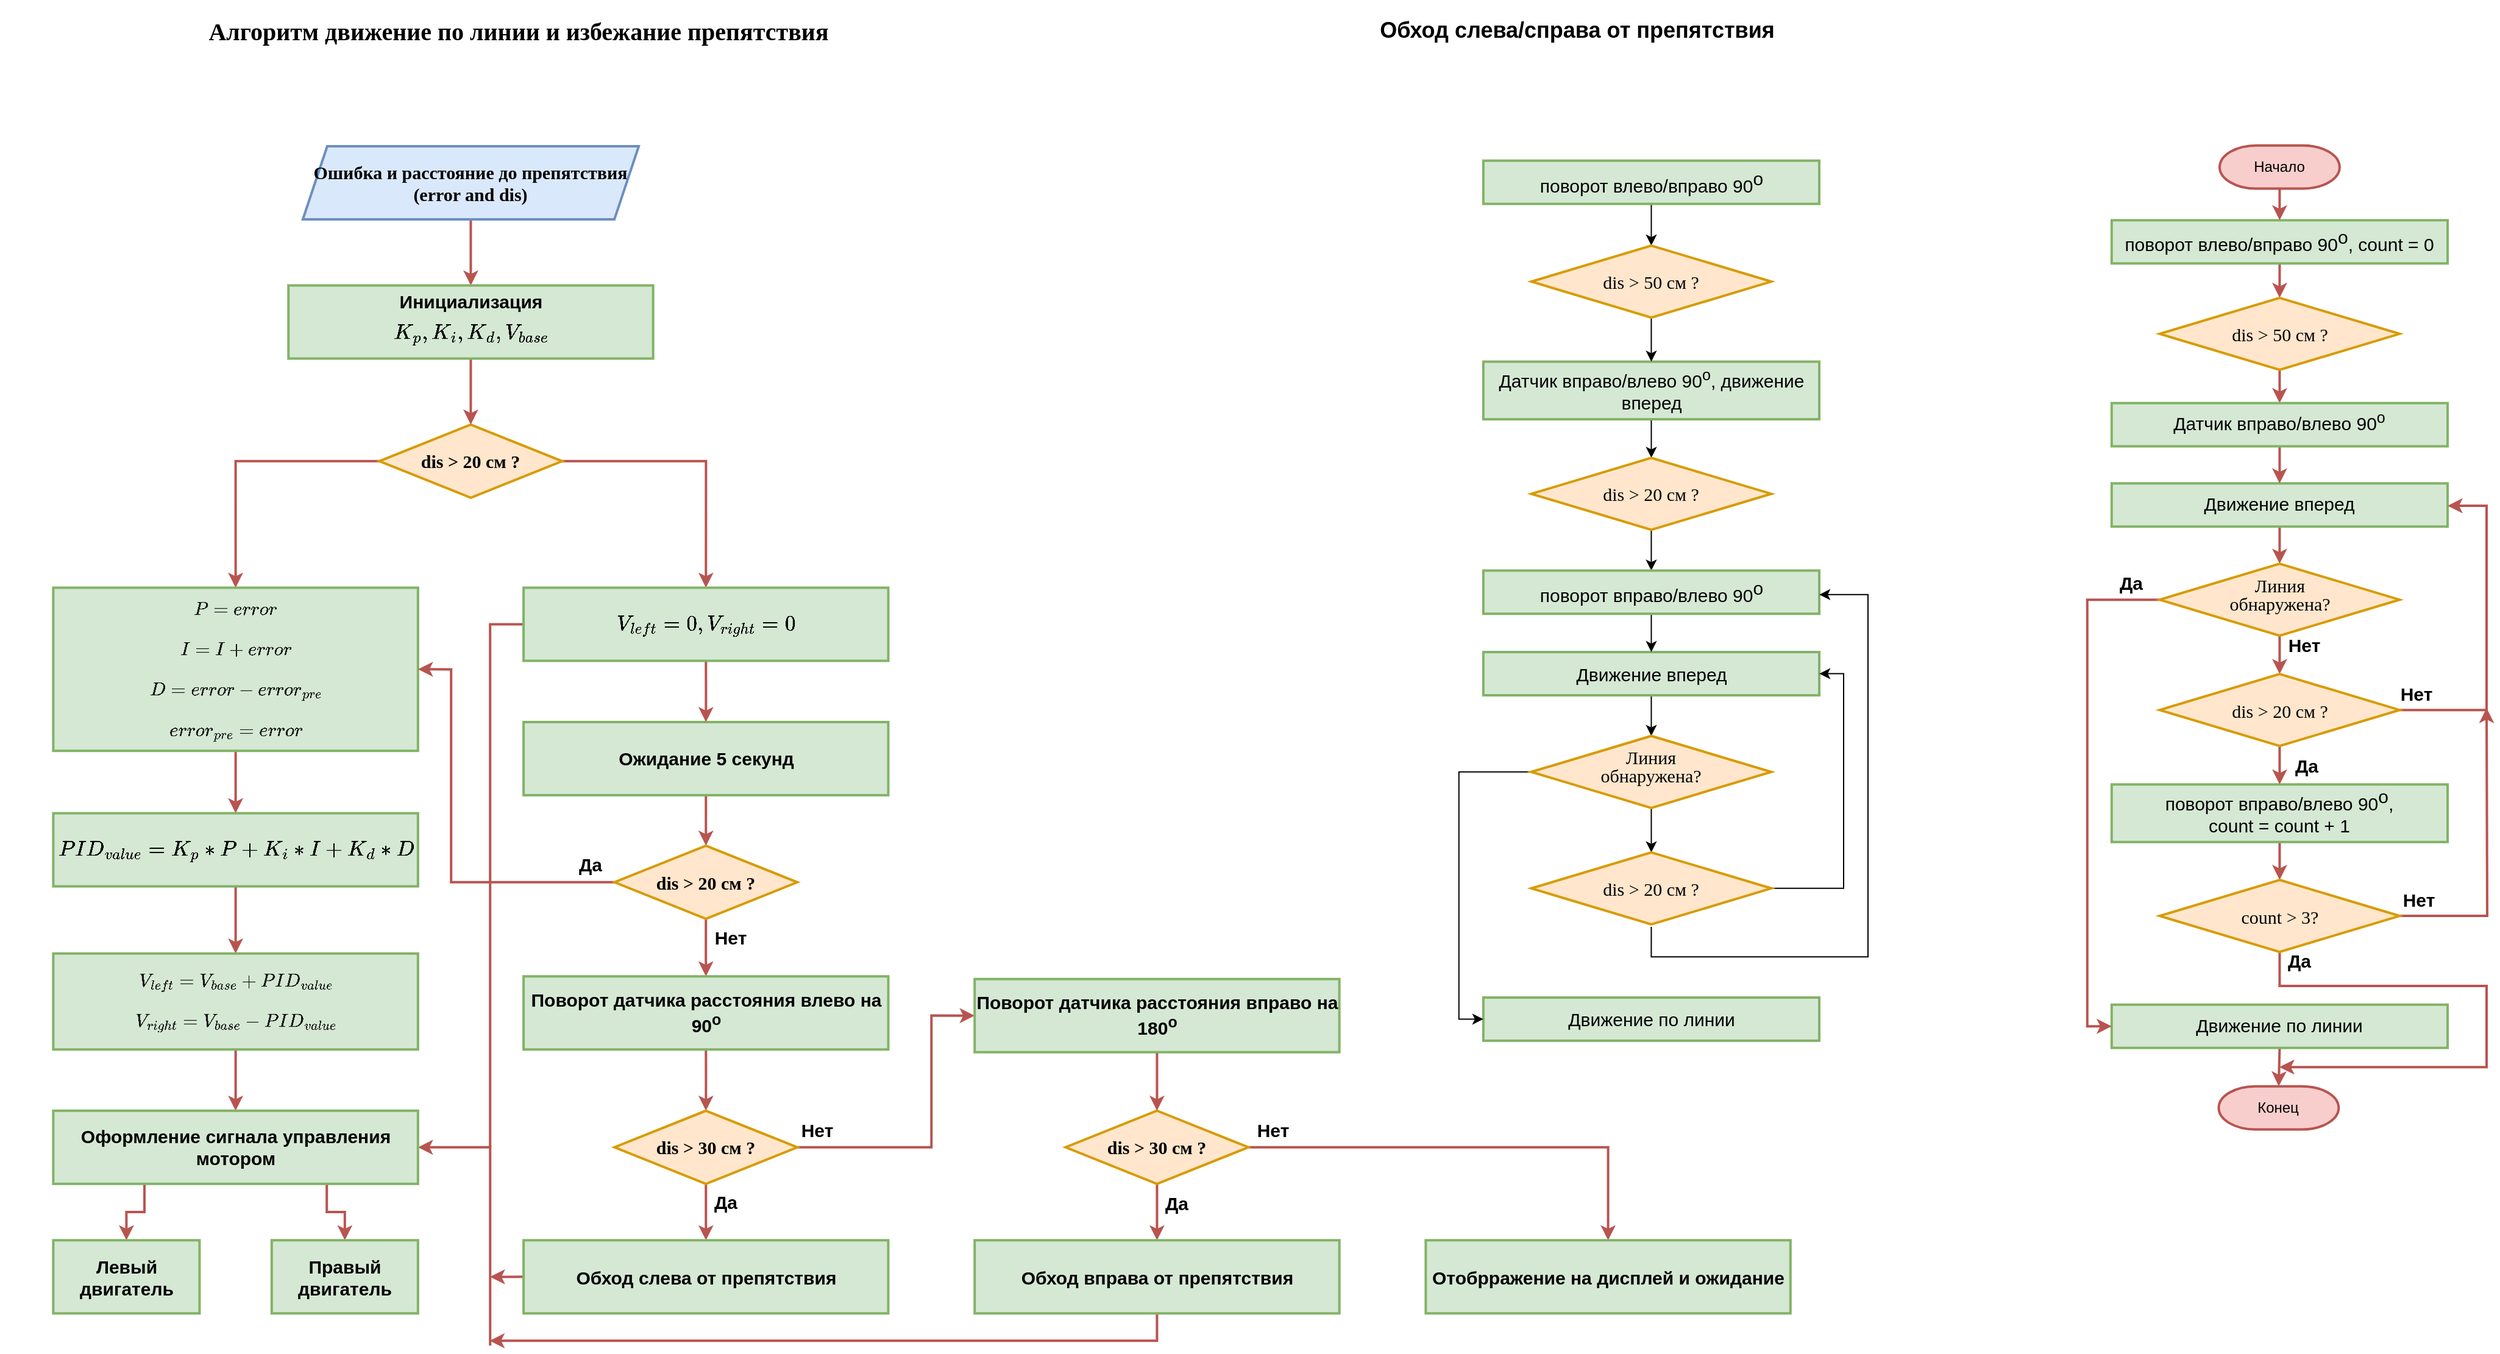 <mxfile version="21.2.1" type="device">
  <diagram name="Page-1" id="mqxLg6oL50xbaTTR3emQ">
    <mxGraphModel dx="9168" dy="1240" grid="1" gridSize="3.937" guides="1" tooltips="1" connect="1" arrows="1" fold="1" page="1" pageScale="1" pageWidth="2336" pageHeight="1654" math="1" shadow="0">
      <root>
        <mxCell id="0" />
        <mxCell id="1" parent="0" />
        <mxCell id="WXH69CBAQLdla4rLLYFx-1" value="&lt;p&gt;&lt;font style=&quot;font-size: 20px;&quot; face=&quot;Verdana&quot;&gt;&lt;b&gt;Алгоритм движение по линии и избежание препятствия&lt;/b&gt;&lt;/font&gt;&lt;/p&gt;" style="text;html=1;strokeColor=none;fillColor=none;align=center;verticalAlign=middle;whiteSpace=wrap;rounded=0;" parent="1" vertex="1">
          <mxGeometry x="-4562.98" y="74.8" width="676.63" height="30" as="geometry" />
        </mxCell>
        <mxCell id="O6qd8amrPIdlcHCCgYDp-32" style="edgeStyle=orthogonalEdgeStyle;rounded=0;orthogonalLoop=1;jettySize=auto;html=1;exitX=0.5;exitY=1;exitDx=0;exitDy=0;entryX=0.5;entryY=0;entryDx=0;entryDy=0;strokeWidth=2;fillColor=#f8cecc;strokeColor=#b85450;" parent="1" source="WXH69CBAQLdla4rLLYFx-2" target="O6qd8amrPIdlcHCCgYDp-1" edge="1">
          <mxGeometry relative="1" as="geometry" />
        </mxCell>
        <mxCell id="WXH69CBAQLdla4rLLYFx-2" value="&lt;p&gt;&lt;font style=&quot;font-size: 15px;&quot; face=&quot;Verdana&quot;&gt;Ошибка и расстояние до препятствия (error and dis)&lt;/font&gt;&lt;/p&gt;" style="shape=parallelogram;perimeter=parallelogramPerimeter;whiteSpace=wrap;html=1;fixedSize=1;fontStyle=1;fillColor=#dae8fc;strokeColor=#6c8ebf;strokeWidth=2;" parent="1" vertex="1">
          <mxGeometry x="-4401.57" y="185.04" width="275.59" height="60" as="geometry" />
        </mxCell>
        <mxCell id="O6qd8amrPIdlcHCCgYDp-29" style="edgeStyle=orthogonalEdgeStyle;rounded=0;orthogonalLoop=1;jettySize=auto;html=1;exitX=0;exitY=0.5;exitDx=0;exitDy=0;entryX=0.5;entryY=0;entryDx=0;entryDy=0;strokeWidth=2;fillColor=#f8cecc;strokeColor=#b85450;" parent="1" source="WXH69CBAQLdla4rLLYFx-3" target="WXH69CBAQLdla4rLLYFx-6" edge="1">
          <mxGeometry relative="1" as="geometry" />
        </mxCell>
        <mxCell id="O6qd8amrPIdlcHCCgYDp-30" style="edgeStyle=orthogonalEdgeStyle;rounded=0;orthogonalLoop=1;jettySize=auto;html=1;exitX=1;exitY=0.5;exitDx=0;exitDy=0;entryX=0.5;entryY=0;entryDx=0;entryDy=0;strokeWidth=2;fillColor=#f8cecc;strokeColor=#b85450;" parent="1" source="WXH69CBAQLdla4rLLYFx-3" target="O6qd8amrPIdlcHCCgYDp-12" edge="1">
          <mxGeometry relative="1" as="geometry" />
        </mxCell>
        <mxCell id="WXH69CBAQLdla4rLLYFx-3" value="&lt;p style=&quot;font-size: 15px;&quot;&gt;&lt;font face=&quot;Verdana&quot; style=&quot;font-size: 15px;&quot;&gt;dis &amp;gt; 20 см ?&lt;/font&gt;&lt;/p&gt;" style="rhombus;whiteSpace=wrap;html=1;fontSize=15;fontStyle=1;fillColor=#ffe6cc;strokeColor=#d79b00;strokeWidth=2;" parent="1" vertex="1">
          <mxGeometry x="-4338.78" y="413.39" width="150" height="60" as="geometry" />
        </mxCell>
        <mxCell id="O6qd8amrPIdlcHCCgYDp-14" style="edgeStyle=orthogonalEdgeStyle;rounded=0;orthogonalLoop=1;jettySize=auto;html=1;exitX=0.5;exitY=1;exitDx=0;exitDy=0;entryX=0.5;entryY=0;entryDx=0;entryDy=0;strokeWidth=2;fillColor=#f8cecc;strokeColor=#b85450;" parent="1" source="WXH69CBAQLdla4rLLYFx-6" target="WXH69CBAQLdla4rLLYFx-7" edge="1">
          <mxGeometry relative="1" as="geometry" />
        </mxCell>
        <mxCell id="WXH69CBAQLdla4rLLYFx-6" value="&lt;font face=&quot;Verdana&quot; style=&quot;font-size: 15px;&quot;&gt;$$P=error$$$$I=I+error$$$$D=error-error_{pre}$$$$error_{pre}=error$$&lt;br style=&quot;font-size: 15px;&quot;&gt;&lt;/font&gt;" style="rounded=0;whiteSpace=wrap;html=1;align=center;fontStyle=1;fontSize=15;spacing=0;textOpacity=90;verticalAlign=middle;spacingTop=17;fillColor=#d5e8d4;strokeColor=#82b366;strokeWidth=2;" parent="1" vertex="1">
          <mxGeometry x="-4606.29" y="547.24" width="299.21" height="133.86" as="geometry" />
        </mxCell>
        <mxCell id="O6qd8amrPIdlcHCCgYDp-15" style="edgeStyle=orthogonalEdgeStyle;rounded=0;orthogonalLoop=1;jettySize=auto;html=1;exitX=0.5;exitY=1;exitDx=0;exitDy=0;strokeWidth=2;fillColor=#f8cecc;strokeColor=#b85450;" parent="1" source="WXH69CBAQLdla4rLLYFx-7" target="O6qd8amrPIdlcHCCgYDp-2" edge="1">
          <mxGeometry relative="1" as="geometry" />
        </mxCell>
        <mxCell id="WXH69CBAQLdla4rLLYFx-7" value="$$PID_{value}=K_p*P+K_i*I+K_d*D$$" style="rounded=0;whiteSpace=wrap;html=1;fontSize=15;fontStyle=1;fillColor=#d5e8d4;strokeColor=#82b366;strokeWidth=2;" parent="1" vertex="1">
          <mxGeometry x="-4606.29" y="732.28" width="299.21" height="60" as="geometry" />
        </mxCell>
        <mxCell id="O6qd8amrPIdlcHCCgYDp-31" style="edgeStyle=orthogonalEdgeStyle;rounded=0;orthogonalLoop=1;jettySize=auto;html=1;exitX=0.5;exitY=1;exitDx=0;exitDy=0;entryX=0.5;entryY=0;entryDx=0;entryDy=0;strokeWidth=2;fillColor=#f8cecc;strokeColor=#b85450;" parent="1" source="O6qd8amrPIdlcHCCgYDp-1" target="WXH69CBAQLdla4rLLYFx-3" edge="1">
          <mxGeometry relative="1" as="geometry" />
        </mxCell>
        <mxCell id="O6qd8amrPIdlcHCCgYDp-1" value="&lt;p style=&quot;line-height: 30%;&quot;&gt;Инициализация$$&lt;br style=&quot;font-size: 15px;&quot;&gt;K_p, K_i, K_d, V_{base}&lt;br style=&quot;font-size: 15px;&quot;&gt;$$&lt;/p&gt;" style="rounded=0;whiteSpace=wrap;html=1;fontSize=15;fontStyle=1;fillColor=#d5e8d4;strokeColor=#82b366;strokeWidth=2;" parent="1" vertex="1">
          <mxGeometry x="-4413.38" y="299.21" width="299.21" height="60" as="geometry" />
        </mxCell>
        <mxCell id="ZBvrX90ECX5rW8C0egfd-5" style="edgeStyle=orthogonalEdgeStyle;rounded=0;orthogonalLoop=1;jettySize=auto;html=1;exitX=0.5;exitY=1;exitDx=0;exitDy=0;entryX=0.5;entryY=0;entryDx=0;entryDy=0;strokeWidth=2;fillColor=#f8cecc;strokeColor=#b85450;" parent="1" source="O6qd8amrPIdlcHCCgYDp-2" target="ZBvrX90ECX5rW8C0egfd-1" edge="1">
          <mxGeometry relative="1" as="geometry" />
        </mxCell>
        <mxCell id="O6qd8amrPIdlcHCCgYDp-2" value="&lt;font face=&quot;Verdana&quot; style=&quot;font-size: 15px;&quot;&gt;$$V_{left}=V_{base}+PID_{value}$$$$V_{right}=V_{base}-PID_{value}$$&lt;br style=&quot;font-size: 15px;&quot;&gt;&lt;/font&gt;" style="rounded=0;whiteSpace=wrap;html=1;align=center;fontStyle=0;fontSize=15;spacing=0;textOpacity=90;verticalAlign=middle;spacingTop=17;fillColor=#d5e8d4;strokeColor=#82b366;strokeWidth=2;" parent="1" vertex="1">
          <mxGeometry x="-4606.29" y="847.4" width="299.21" height="78.74" as="geometry" />
        </mxCell>
        <mxCell id="O6qd8amrPIdlcHCCgYDp-17" style="edgeStyle=orthogonalEdgeStyle;rounded=0;orthogonalLoop=1;jettySize=auto;html=1;exitX=0.5;exitY=1;exitDx=0;exitDy=0;entryX=0.5;entryY=0;entryDx=0;entryDy=0;strokeWidth=2;fillColor=#f8cecc;strokeColor=#b85450;" parent="1" source="O6qd8amrPIdlcHCCgYDp-3" target="O6qd8amrPIdlcHCCgYDp-4" edge="1">
          <mxGeometry relative="1" as="geometry" />
        </mxCell>
        <mxCell id="O6qd8amrPIdlcHCCgYDp-3" value="Ожидание 5 секунд" style="rounded=0;whiteSpace=wrap;html=1;fontSize=15;fontStyle=1;fillColor=#d5e8d4;strokeColor=#82b366;strokeWidth=2;" parent="1" vertex="1">
          <mxGeometry x="-4220.46" y="657.48" width="299.21" height="60" as="geometry" />
        </mxCell>
        <mxCell id="O6qd8amrPIdlcHCCgYDp-18" style="edgeStyle=orthogonalEdgeStyle;rounded=0;orthogonalLoop=1;jettySize=auto;html=1;exitX=0.5;exitY=1;exitDx=0;exitDy=0;entryX=0.5;entryY=0;entryDx=0;entryDy=0;strokeWidth=2;fillColor=#f8cecc;strokeColor=#b85450;" parent="1" source="O6qd8amrPIdlcHCCgYDp-4" target="O6qd8amrPIdlcHCCgYDp-5" edge="1">
          <mxGeometry relative="1" as="geometry" />
        </mxCell>
        <mxCell id="ZBvrX90ECX5rW8C0egfd-9" style="edgeStyle=orthogonalEdgeStyle;rounded=0;orthogonalLoop=1;jettySize=auto;html=1;exitX=0;exitY=0.5;exitDx=0;exitDy=0;entryX=1;entryY=0.5;entryDx=0;entryDy=0;strokeWidth=2;fillColor=#f8cecc;strokeColor=#b85450;" parent="1" source="O6qd8amrPIdlcHCCgYDp-4" target="WXH69CBAQLdla4rLLYFx-6" edge="1">
          <mxGeometry relative="1" as="geometry">
            <Array as="points">
              <mxPoint x="-4279.88" y="789.12" />
              <mxPoint x="-4279.88" y="614.12" />
            </Array>
          </mxGeometry>
        </mxCell>
        <mxCell id="O6qd8amrPIdlcHCCgYDp-4" value="&lt;p style=&quot;font-size: 15px;&quot;&gt;&lt;font face=&quot;Verdana&quot; style=&quot;font-size: 15px;&quot;&gt;dis &amp;gt; 20 см ?&lt;/font&gt;&lt;/p&gt;" style="rhombus;whiteSpace=wrap;html=1;fontSize=15;fontStyle=1;fillColor=#ffe6cc;strokeColor=#d79b00;strokeWidth=2;" parent="1" vertex="1">
          <mxGeometry x="-4145.853" y="758.897" width="150" height="60" as="geometry" />
        </mxCell>
        <mxCell id="O6qd8amrPIdlcHCCgYDp-21" style="edgeStyle=orthogonalEdgeStyle;rounded=0;orthogonalLoop=1;jettySize=auto;html=1;exitX=0.5;exitY=1;exitDx=0;exitDy=0;entryX=0.5;entryY=0;entryDx=0;entryDy=0;strokeWidth=2;fillColor=#f8cecc;strokeColor=#b85450;" parent="1" source="O6qd8amrPIdlcHCCgYDp-5" target="O6qd8amrPIdlcHCCgYDp-6" edge="1">
          <mxGeometry relative="1" as="geometry" />
        </mxCell>
        <mxCell id="O6qd8amrPIdlcHCCgYDp-5" value="Поворот датчика расстояния влево на 90&lt;sup&gt;о&lt;/sup&gt;" style="rounded=0;whiteSpace=wrap;html=1;fontSize=15;fontStyle=1;fillColor=#d5e8d4;strokeColor=#82b366;strokeWidth=2;" parent="1" vertex="1">
          <mxGeometry x="-4220.45" y="866.14" width="299.21" height="60" as="geometry" />
        </mxCell>
        <mxCell id="O6qd8amrPIdlcHCCgYDp-23" style="edgeStyle=orthogonalEdgeStyle;rounded=0;orthogonalLoop=1;jettySize=auto;html=1;exitX=0.5;exitY=1;exitDx=0;exitDy=0;entryX=0.5;entryY=0;entryDx=0;entryDy=0;strokeWidth=2;fillColor=#f8cecc;strokeColor=#b85450;" parent="1" source="O6qd8amrPIdlcHCCgYDp-6" target="O6qd8amrPIdlcHCCgYDp-8" edge="1">
          <mxGeometry relative="1" as="geometry" />
        </mxCell>
        <mxCell id="O6qd8amrPIdlcHCCgYDp-24" style="edgeStyle=orthogonalEdgeStyle;rounded=0;orthogonalLoop=1;jettySize=auto;html=1;exitX=1;exitY=0.5;exitDx=0;exitDy=0;entryX=0;entryY=0.5;entryDx=0;entryDy=0;strokeWidth=2;fillColor=#f8cecc;strokeColor=#b85450;" parent="1" source="O6qd8amrPIdlcHCCgYDp-6" target="O6qd8amrPIdlcHCCgYDp-9" edge="1">
          <mxGeometry relative="1" as="geometry">
            <Array as="points">
              <mxPoint x="-3885.86" y="1006.48" />
              <mxPoint x="-3885.86" y="898.48" />
            </Array>
          </mxGeometry>
        </mxCell>
        <mxCell id="O6qd8amrPIdlcHCCgYDp-6" value="&lt;p style=&quot;font-size: 15px;&quot;&gt;&lt;font face=&quot;Verdana&quot; style=&quot;font-size: 15px;&quot;&gt;dis &amp;gt; 30 см ?&lt;/font&gt;&lt;/p&gt;" style="rhombus;whiteSpace=wrap;html=1;fontSize=15;fontStyle=1;fillColor=#ffe6cc;strokeColor=#d79b00;strokeWidth=2;" parent="1" vertex="1">
          <mxGeometry x="-4145.856" y="976.384" width="150" height="60" as="geometry" />
        </mxCell>
        <mxCell id="ZBvrX90ECX5rW8C0egfd-14" style="edgeStyle=orthogonalEdgeStyle;rounded=0;orthogonalLoop=1;jettySize=auto;html=1;exitX=0;exitY=0.5;exitDx=0;exitDy=0;strokeWidth=2;fillColor=#f8cecc;strokeColor=#b85450;" parent="1" source="O6qd8amrPIdlcHCCgYDp-8" edge="1">
          <mxGeometry relative="1" as="geometry">
            <mxPoint x="-4248.024" y="1112.787" as="targetPoint" />
          </mxGeometry>
        </mxCell>
        <mxCell id="O6qd8amrPIdlcHCCgYDp-8" value="&lt;p&gt;Обход слева от препятствия&lt;/p&gt;" style="rounded=0;whiteSpace=wrap;html=1;fontSize=15;fontStyle=1;fillColor=#d5e8d4;strokeColor=#82b366;strokeWidth=2;" parent="1" vertex="1">
          <mxGeometry x="-4220.45" y="1082.67" width="299.19" height="60" as="geometry" />
        </mxCell>
        <mxCell id="O6qd8amrPIdlcHCCgYDp-26" style="edgeStyle=orthogonalEdgeStyle;rounded=0;orthogonalLoop=1;jettySize=auto;html=1;exitX=0.5;exitY=1;exitDx=0;exitDy=0;entryX=0.5;entryY=0;entryDx=0;entryDy=0;strokeWidth=2;fillColor=#f8cecc;strokeColor=#b85450;" parent="1" source="O6qd8amrPIdlcHCCgYDp-10" target="O6qd8amrPIdlcHCCgYDp-11" edge="1">
          <mxGeometry relative="1" as="geometry" />
        </mxCell>
        <mxCell id="O6qd8amrPIdlcHCCgYDp-28" style="edgeStyle=orthogonalEdgeStyle;rounded=0;orthogonalLoop=1;jettySize=auto;html=1;exitX=1;exitY=0.5;exitDx=0;exitDy=0;entryX=0.5;entryY=0;entryDx=0;entryDy=0;strokeWidth=2;fillColor=#f8cecc;strokeColor=#b85450;" parent="1" source="O6qd8amrPIdlcHCCgYDp-10" target="O6qd8amrPIdlcHCCgYDp-27" edge="1">
          <mxGeometry relative="1" as="geometry" />
        </mxCell>
        <mxCell id="O6qd8amrPIdlcHCCgYDp-10" value="&lt;p style=&quot;font-size: 15px;&quot;&gt;&lt;font face=&quot;Verdana&quot; style=&quot;font-size: 15px;&quot;&gt;dis &amp;gt; 30 см ?&lt;/font&gt;&lt;/p&gt;" style="rhombus;whiteSpace=wrap;html=1;fontSize=15;fontStyle=1;fillColor=#ffe6cc;strokeColor=#d79b00;strokeWidth=2;" parent="1" vertex="1">
          <mxGeometry x="-3775.789" y="976.381" width="150" height="60" as="geometry" />
        </mxCell>
        <mxCell id="ZBvrX90ECX5rW8C0egfd-15" style="edgeStyle=orthogonalEdgeStyle;rounded=0;orthogonalLoop=1;jettySize=auto;html=1;exitX=0.5;exitY=1;exitDx=0;exitDy=0;strokeWidth=2;fillColor=#f8cecc;strokeColor=#b85450;" parent="1" source="O6qd8amrPIdlcHCCgYDp-11" edge="1">
          <mxGeometry relative="1" as="geometry">
            <mxPoint x="-4248.302" y="1165.354" as="targetPoint" />
            <Array as="points">
              <mxPoint x="-3700.88" y="1165.12" />
              <mxPoint x="-4247.88" y="1165.12" />
            </Array>
          </mxGeometry>
        </mxCell>
        <mxCell id="O6qd8amrPIdlcHCCgYDp-11" value="Обход вправа от препятствия" style="rounded=0;whiteSpace=wrap;html=1;fontSize=15;fontStyle=1;fillColor=#d5e8d4;strokeColor=#82b366;strokeWidth=2;" parent="1" vertex="1">
          <mxGeometry x="-3850.39" y="1082.67" width="299.22" height="60" as="geometry" />
        </mxCell>
        <mxCell id="O6qd8amrPIdlcHCCgYDp-16" style="edgeStyle=orthogonalEdgeStyle;rounded=0;orthogonalLoop=1;jettySize=auto;html=1;exitX=0.5;exitY=1;exitDx=0;exitDy=0;entryX=0.5;entryY=0;entryDx=0;entryDy=0;strokeWidth=2;fillColor=#f8cecc;strokeColor=#b85450;" parent="1" source="O6qd8amrPIdlcHCCgYDp-12" target="O6qd8amrPIdlcHCCgYDp-3" edge="1">
          <mxGeometry relative="1" as="geometry" />
        </mxCell>
        <mxCell id="ZBvrX90ECX5rW8C0egfd-10" style="edgeStyle=orthogonalEdgeStyle;rounded=0;orthogonalLoop=1;jettySize=auto;html=1;exitX=0;exitY=0.5;exitDx=0;exitDy=0;entryX=1;entryY=0.5;entryDx=0;entryDy=0;strokeWidth=2;fillColor=#f8cecc;strokeColor=#b85450;" parent="1" source="O6qd8amrPIdlcHCCgYDp-12" target="ZBvrX90ECX5rW8C0egfd-1" edge="1">
          <mxGeometry relative="1" as="geometry">
            <Array as="points">
              <mxPoint x="-4247.88" y="577.12" />
              <mxPoint x="-4247.88" y="1006.12" />
            </Array>
          </mxGeometry>
        </mxCell>
        <mxCell id="O6qd8amrPIdlcHCCgYDp-12" value="$$V_{left}=0, V_{right}=0$$" style="rounded=0;whiteSpace=wrap;html=1;fontSize=15;fontStyle=1;fillColor=#d5e8d4;strokeColor=#82b366;strokeWidth=2;" parent="1" vertex="1">
          <mxGeometry x="-4220.46" y="547.24" width="299.22" height="60" as="geometry" />
        </mxCell>
        <mxCell id="O6qd8amrPIdlcHCCgYDp-25" style="edgeStyle=orthogonalEdgeStyle;rounded=0;orthogonalLoop=1;jettySize=auto;html=1;exitX=0.5;exitY=1;exitDx=0;exitDy=0;strokeWidth=2;fillColor=#f8cecc;strokeColor=#b85450;" parent="1" source="O6qd8amrPIdlcHCCgYDp-9" target="O6qd8amrPIdlcHCCgYDp-10" edge="1">
          <mxGeometry relative="1" as="geometry" />
        </mxCell>
        <mxCell id="O6qd8amrPIdlcHCCgYDp-9" value="Поворот датчика расстояния вправо на 180&lt;sup&gt;о&lt;/sup&gt;" style="rounded=0;whiteSpace=wrap;html=1;fontSize=15;fontStyle=1;fillColor=#d5e8d4;strokeColor=#82b366;strokeWidth=2;" parent="1" vertex="1">
          <mxGeometry x="-3850.39" y="868.34" width="299.2" height="60" as="geometry" />
        </mxCell>
        <mxCell id="O6qd8amrPIdlcHCCgYDp-27" value="Отобрражение на дисплей и ожидание" style="rounded=0;whiteSpace=wrap;html=1;fontSize=15;fontStyle=1;fillColor=#d5e8d4;strokeColor=#82b366;strokeWidth=2;" parent="1" vertex="1">
          <mxGeometry x="-3480.313" y="1082.667" width="299.22" height="60" as="geometry" />
        </mxCell>
        <mxCell id="O6qd8amrPIdlcHCCgYDp-33" value="Да" style="text;html=1;align=center;verticalAlign=middle;resizable=0;points=[];autosize=1;strokeColor=none;fillColor=none;fontSize=15;fontStyle=1;strokeWidth=2;" parent="1" vertex="1">
          <mxGeometry x="-4185.229" y="758.099" width="39.37" height="31.496" as="geometry" />
        </mxCell>
        <mxCell id="O6qd8amrPIdlcHCCgYDp-34" value="Нет" style="text;html=1;align=center;verticalAlign=middle;resizable=0;points=[];autosize=1;strokeColor=none;fillColor=none;fontSize=15;fontStyle=1;strokeWidth=2;" parent="1" vertex="1">
          <mxGeometry x="-4074.796" y="818.103" width="47.244" height="31.496" as="geometry" />
        </mxCell>
        <mxCell id="O6qd8amrPIdlcHCCgYDp-35" value="Да" style="text;html=1;align=center;verticalAlign=middle;resizable=0;points=[];autosize=1;strokeColor=none;fillColor=none;fontSize=15;fontStyle=1;strokeWidth=2;" parent="1" vertex="1">
          <mxGeometry x="-4074.792" y="1035.426" width="39.37" height="31.496" as="geometry" />
        </mxCell>
        <mxCell id="O6qd8amrPIdlcHCCgYDp-36" value="Да" style="text;html=1;align=center;verticalAlign=middle;resizable=0;points=[];autosize=1;strokeColor=none;fillColor=none;fontSize=15;fontStyle=1;strokeWidth=2;" parent="1" vertex="1">
          <mxGeometry x="-3704.715" y="1036.383" width="39.37" height="31.496" as="geometry" />
        </mxCell>
        <mxCell id="O6qd8amrPIdlcHCCgYDp-37" value="Нет" style="text;html=1;align=center;verticalAlign=middle;resizable=0;points=[];autosize=1;strokeColor=none;fillColor=none;fontSize=15;fontStyle=1;strokeWidth=2;" parent="1" vertex="1">
          <mxGeometry x="-4003.929" y="976.38" width="47.244" height="31.496" as="geometry" />
        </mxCell>
        <mxCell id="O6qd8amrPIdlcHCCgYDp-38" value="Нет" style="text;html=1;align=center;verticalAlign=middle;resizable=0;points=[];autosize=1;strokeColor=none;fillColor=none;fontSize=15;fontStyle=1;strokeWidth=2;" parent="1" vertex="1">
          <mxGeometry x="-3629.912" y="976.387" width="47.244" height="31.496" as="geometry" />
        </mxCell>
        <mxCell id="ZBvrX90ECX5rW8C0egfd-6" style="edgeStyle=orthogonalEdgeStyle;rounded=0;orthogonalLoop=1;jettySize=auto;html=1;exitX=0.25;exitY=1;exitDx=0;exitDy=0;entryX=0.5;entryY=0;entryDx=0;entryDy=0;strokeWidth=2;fillColor=#f8cecc;strokeColor=#b85450;" parent="1" source="ZBvrX90ECX5rW8C0egfd-1" target="ZBvrX90ECX5rW8C0egfd-3" edge="1">
          <mxGeometry relative="1" as="geometry" />
        </mxCell>
        <mxCell id="ZBvrX90ECX5rW8C0egfd-7" style="edgeStyle=orthogonalEdgeStyle;rounded=0;orthogonalLoop=1;jettySize=auto;html=1;exitX=0.75;exitY=1;exitDx=0;exitDy=0;entryX=0.5;entryY=0;entryDx=0;entryDy=0;strokeWidth=2;fillColor=#f8cecc;strokeColor=#b85450;" parent="1" source="ZBvrX90ECX5rW8C0egfd-1" target="ZBvrX90ECX5rW8C0egfd-4" edge="1">
          <mxGeometry relative="1" as="geometry" />
        </mxCell>
        <mxCell id="ZBvrX90ECX5rW8C0egfd-1" value="&lt;p&gt;Оформление сигнала управления мотором&lt;/p&gt;" style="rounded=0;whiteSpace=wrap;html=1;fontSize=15;fontStyle=1;fillColor=#d5e8d4;strokeColor=#82b366;strokeWidth=2;" parent="1" vertex="1">
          <mxGeometry x="-4606.293" y="976.387" width="299.21" height="60" as="geometry" />
        </mxCell>
        <mxCell id="ZBvrX90ECX5rW8C0egfd-3" value="Левый двигатель" style="rounded=0;whiteSpace=wrap;html=1;fontSize=15;fontStyle=1;fillColor=#d5e8d4;strokeColor=#82b366;strokeWidth=2;" parent="1" vertex="1">
          <mxGeometry x="-4606.29" y="1082.67" width="120" height="60" as="geometry" />
        </mxCell>
        <mxCell id="ZBvrX90ECX5rW8C0egfd-4" value="Правый двигатель" style="rounded=0;whiteSpace=wrap;html=1;fontSize=15;fontStyle=1;fillColor=#d5e8d4;strokeColor=#82b366;strokeWidth=2;" parent="1" vertex="1">
          <mxGeometry x="-4427.083" y="1082.667" width="120" height="60" as="geometry" />
        </mxCell>
        <mxCell id="ZBvrX90ECX5rW8C0egfd-13" value="" style="endArrow=none;html=1;rounded=0;strokeWidth=2;fillColor=#f8cecc;strokeColor=#b85450;" parent="1" edge="1">
          <mxGeometry width="50" height="50" relative="1" as="geometry">
            <mxPoint x="-4247.88" y="1004.12" as="sourcePoint" />
            <mxPoint x="-4247.88" y="1169.12" as="targetPoint" />
          </mxGeometry>
        </mxCell>
        <mxCell id="ZBvrX90ECX5rW8C0egfd-16" value="&lt;font style=&quot;font-size: 18px;&quot;&gt;&lt;b style=&quot;font-size: 18px;&quot;&gt;Обход слева/справа от препятствия&lt;/b&gt;&lt;/font&gt;" style="text;html=1;strokeColor=none;fillColor=none;align=center;verticalAlign=middle;whiteSpace=wrap;rounded=0;strokeWidth=1;fontSize=18;" parent="1" vertex="1">
          <mxGeometry x="-3539.36" y="74.8" width="366.14" height="30" as="geometry" />
        </mxCell>
        <mxCell id="F5sm_uApEXfbXWn5us7k-8" style="edgeStyle=orthogonalEdgeStyle;rounded=0;orthogonalLoop=1;jettySize=auto;html=1;exitX=0.5;exitY=1;exitDx=0;exitDy=0;entryX=0.5;entryY=0;entryDx=0;entryDy=0;strokeWidth=2;fillColor=#f8cecc;strokeColor=#b85450;" edge="1" parent="1" source="ZBvrX90ECX5rW8C0egfd-17" target="F5sm_uApEXfbXWn5us7k-1">
          <mxGeometry relative="1" as="geometry" />
        </mxCell>
        <mxCell id="ZBvrX90ECX5rW8C0egfd-17" value="поворот влево/вправо 90&lt;sup style=&quot;font-size: 15px;&quot;&gt;о&lt;/sup&gt;&lt;span style=&quot;font-size: 15px;&quot;&gt;, count = 0&lt;/span&gt;" style="rounded=0;whiteSpace=wrap;html=1;fontSize=15;spacing=0;verticalAlign=middle;spacingTop=-2;fillColor=#d5e8d4;strokeColor=#82b366;strokeWidth=2;" parent="1" vertex="1">
          <mxGeometry x="-2917.58" y="245.72" width="275.59" height="35.433" as="geometry" />
        </mxCell>
        <mxCell id="F5sm_uApEXfbXWn5us7k-36" style="edgeStyle=orthogonalEdgeStyle;rounded=0;orthogonalLoop=1;jettySize=auto;html=1;exitX=0.5;exitY=1;exitDx=0;exitDy=0;entryX=0.5;entryY=0;entryDx=0;entryDy=0;strokeWidth=2;fillColor=#f8cecc;strokeColor=#b85450;" edge="1" parent="1" source="ZBvrX90ECX5rW8C0egfd-22" target="F5sm_uApEXfbXWn5us7k-2">
          <mxGeometry relative="1" as="geometry" />
        </mxCell>
        <mxCell id="ZBvrX90ECX5rW8C0egfd-22" value="Движение вперед" style="rounded=0;whiteSpace=wrap;html=1;fontSize=15;fillColor=#d5e8d4;strokeColor=#82b366;strokeWidth=2;spacingBottom=2;" parent="1" vertex="1">
          <mxGeometry x="-2917.58" y="461.63" width="275.59" height="35.44" as="geometry" />
        </mxCell>
        <mxCell id="F5sm_uApEXfbXWn5us7k-42" style="edgeStyle=orthogonalEdgeStyle;rounded=0;orthogonalLoop=1;jettySize=auto;html=1;exitX=0.5;exitY=1;exitDx=0;exitDy=0;entryX=0.5;entryY=0;entryDx=0;entryDy=0;strokeWidth=2;fillColor=#f8cecc;strokeColor=#b85450;" edge="1" parent="1" source="ZBvrX90ECX5rW8C0egfd-23" target="F5sm_uApEXfbXWn5us7k-41">
          <mxGeometry relative="1" as="geometry" />
        </mxCell>
        <mxCell id="ZBvrX90ECX5rW8C0egfd-23" value="поворот вправо/влево 90&lt;sup style=&quot;font-size: 15px;&quot;&gt;о&lt;/sup&gt;&lt;span style=&quot;font-size: 15px;&quot;&gt;,&lt;br&gt;count = count + 1&lt;/span&gt;" style="rounded=0;whiteSpace=wrap;html=1;fontSize=15;spacing=0;verticalAlign=middle;spacingTop=-2;fillColor=#d5e8d4;strokeColor=#82b366;strokeWidth=2;spacingBottom=3;" parent="1" vertex="1">
          <mxGeometry x="-2917.573" y="708.667" width="275.59" height="47.244" as="geometry" />
        </mxCell>
        <mxCell id="F5sm_uApEXfbXWn5us7k-48" style="edgeStyle=orthogonalEdgeStyle;rounded=0;orthogonalLoop=1;jettySize=auto;html=1;exitX=0.5;exitY=1;exitDx=0;exitDy=0;entryX=0.5;entryY=0;entryDx=0;entryDy=0;entryPerimeter=0;strokeWidth=2;fillColor=#f8cecc;strokeColor=#b85450;" edge="1" parent="1" source="ZBvrX90ECX5rW8C0egfd-27" target="F5sm_uApEXfbXWn5us7k-46">
          <mxGeometry relative="1" as="geometry" />
        </mxCell>
        <mxCell id="ZBvrX90ECX5rW8C0egfd-27" value="Движение по линии" style="rounded=0;whiteSpace=wrap;html=1;fontSize=15;fillColor=#d5e8d4;strokeColor=#82b366;strokeWidth=2;spacingBottom=3;" parent="1" vertex="1">
          <mxGeometry x="-2917.569" y="889.381" width="275.59" height="35.44" as="geometry" />
        </mxCell>
        <mxCell id="ZBvrX90ECX5rW8C0egfd-41" value="Да" style="text;html=1;align=center;verticalAlign=middle;resizable=0;points=[];autosize=1;strokeColor=none;fillColor=none;fontSize=15;fontStyle=1;strokeWidth=2;" parent="1" vertex="1">
          <mxGeometry x="-2921.252" y="527.556" width="39.37" height="31.496" as="geometry" />
        </mxCell>
        <mxCell id="F5sm_uApEXfbXWn5us7k-34" style="edgeStyle=orthogonalEdgeStyle;rounded=0;orthogonalLoop=1;jettySize=auto;html=1;exitX=0.5;exitY=1;exitDx=0;exitDy=0;entryX=0.5;entryY=0;entryDx=0;entryDy=0;strokeWidth=2;fillColor=#f8cecc;strokeColor=#b85450;" edge="1" parent="1" source="F5sm_uApEXfbXWn5us7k-1" target="F5sm_uApEXfbXWn5us7k-33">
          <mxGeometry relative="1" as="geometry" />
        </mxCell>
        <mxCell id="F5sm_uApEXfbXWn5us7k-1" value="&lt;p style=&quot;font-size: 15px;&quot;&gt;&lt;font face=&quot;Verdana&quot; style=&quot;font-size: 15px;&quot;&gt;dis &amp;gt; 50 см ?&lt;/font&gt;&lt;/p&gt;" style="rhombus;whiteSpace=wrap;html=1;fontSize=15;fontStyle=0;fillColor=#ffe6cc;strokeColor=#d79b00;strokeWidth=2;" vertex="1" parent="1">
          <mxGeometry x="-2878.209" y="309.401" width="196.85" height="59.055" as="geometry" />
        </mxCell>
        <mxCell id="F5sm_uApEXfbXWn5us7k-37" style="edgeStyle=orthogonalEdgeStyle;rounded=0;orthogonalLoop=1;jettySize=auto;html=1;exitX=0.5;exitY=1;exitDx=0;exitDy=0;entryX=0.5;entryY=0;entryDx=0;entryDy=0;strokeWidth=2;fillColor=#f8cecc;strokeColor=#b85450;" edge="1" parent="1" source="F5sm_uApEXfbXWn5us7k-2" target="F5sm_uApEXfbXWn5us7k-3">
          <mxGeometry relative="1" as="geometry" />
        </mxCell>
        <mxCell id="F5sm_uApEXfbXWn5us7k-44" style="edgeStyle=orthogonalEdgeStyle;rounded=0;orthogonalLoop=1;jettySize=auto;html=1;exitX=0;exitY=0.5;exitDx=0;exitDy=0;entryX=0;entryY=0.5;entryDx=0;entryDy=0;strokeWidth=2;fillColor=#f8cecc;strokeColor=#b85450;" edge="1" parent="1" source="F5sm_uApEXfbXWn5us7k-2" target="ZBvrX90ECX5rW8C0egfd-27">
          <mxGeometry relative="1" as="geometry" />
        </mxCell>
        <mxCell id="F5sm_uApEXfbXWn5us7k-2" value="&lt;p style=&quot;font-size: 15px; line-height: 0%;&quot;&gt;&lt;font face=&quot;Verdana&quot;&gt;Линия&lt;/font&gt;&lt;/p&gt;&lt;p style=&quot;font-size: 15px; line-height: 0%;&quot;&gt;&lt;font face=&quot;Verdana&quot;&gt;обнаружена?&lt;/font&gt;&lt;/p&gt;" style="rhombus;whiteSpace=wrap;html=1;fontSize=15;fontStyle=0;fillColor=#ffe6cc;strokeColor=#d79b00;strokeWidth=2;spacingBottom=8;" vertex="1" parent="1">
          <mxGeometry x="-2878.212" y="527.558" width="196.85" height="59.055" as="geometry" />
        </mxCell>
        <mxCell id="F5sm_uApEXfbXWn5us7k-38" style="edgeStyle=orthogonalEdgeStyle;rounded=0;orthogonalLoop=1;jettySize=auto;html=1;exitX=0.5;exitY=1;exitDx=0;exitDy=0;entryX=0.5;entryY=0;entryDx=0;entryDy=0;strokeWidth=2;fillColor=#f8cecc;strokeColor=#b85450;" edge="1" parent="1" source="F5sm_uApEXfbXWn5us7k-3" target="ZBvrX90ECX5rW8C0egfd-23">
          <mxGeometry relative="1" as="geometry" />
        </mxCell>
        <mxCell id="F5sm_uApEXfbXWn5us7k-39" style="edgeStyle=orthogonalEdgeStyle;rounded=0;orthogonalLoop=1;jettySize=auto;html=1;exitX=1;exitY=0.5;exitDx=0;exitDy=0;entryX=1;entryY=0.5;entryDx=0;entryDy=0;strokeWidth=2;fillColor=#f8cecc;strokeColor=#b85450;" edge="1" parent="1" source="F5sm_uApEXfbXWn5us7k-3" target="ZBvrX90ECX5rW8C0egfd-22">
          <mxGeometry relative="1" as="geometry">
            <Array as="points">
              <mxPoint x="-2610" y="648" />
              <mxPoint x="-2610" y="480" />
              <mxPoint x="-2642" y="480" />
            </Array>
          </mxGeometry>
        </mxCell>
        <mxCell id="F5sm_uApEXfbXWn5us7k-3" value="&lt;p style=&quot;font-size: 15px;&quot;&gt;&lt;font face=&quot;Verdana&quot; style=&quot;font-size: 15px;&quot;&gt;dis &amp;gt; 20 см ?&lt;/font&gt;&lt;/p&gt;" style="rhombus;whiteSpace=wrap;html=1;fontSize=15;fontStyle=0;fillColor=#ffe6cc;strokeColor=#d79b00;strokeWidth=2;" vertex="1" parent="1">
          <mxGeometry x="-2878.209" y="618.041" width="196.85" height="59.055" as="geometry" />
        </mxCell>
        <mxCell id="F5sm_uApEXfbXWn5us7k-14" style="edgeStyle=orthogonalEdgeStyle;rounded=0;orthogonalLoop=1;jettySize=auto;html=1;exitX=0.5;exitY=1;exitDx=0;exitDy=0;entryX=0.5;entryY=0;entryDx=0;entryDy=0;" edge="1" parent="1" source="F5sm_uApEXfbXWn5us7k-15" target="F5sm_uApEXfbXWn5us7k-26">
          <mxGeometry relative="1" as="geometry" />
        </mxCell>
        <mxCell id="F5sm_uApEXfbXWn5us7k-15" value="поворот влево/вправо 90&lt;sup style=&quot;font-size: 15px;&quot;&gt;о&lt;/sup&gt;" style="rounded=0;whiteSpace=wrap;html=1;fontSize=15;spacing=0;verticalAlign=middle;spacingTop=-2;fillColor=#d5e8d4;strokeColor=#82b366;strokeWidth=2;" vertex="1" parent="1">
          <mxGeometry x="-3433.063" y="196.847" width="275.59" height="35.433" as="geometry" />
        </mxCell>
        <mxCell id="F5sm_uApEXfbXWn5us7k-16" style="edgeStyle=orthogonalEdgeStyle;rounded=0;orthogonalLoop=1;jettySize=auto;html=1;exitX=0.5;exitY=1;exitDx=0;exitDy=0;entryX=0.5;entryY=0;entryDx=0;entryDy=0;" edge="1" parent="1" source="F5sm_uApEXfbXWn5us7k-17" target="F5sm_uApEXfbXWn5us7k-19">
          <mxGeometry relative="1" as="geometry" />
        </mxCell>
        <mxCell id="F5sm_uApEXfbXWn5us7k-17" value="Датчик вправо/влево 90&lt;sup&gt;о&lt;/sup&gt;, движение вперед" style="rounded=0;whiteSpace=wrap;html=1;fontSize=15;fillColor=#d5e8d4;strokeColor=#82b366;strokeWidth=2;" vertex="1" parent="1">
          <mxGeometry x="-3433.063" y="361.767" width="275.59" height="47.244" as="geometry" />
        </mxCell>
        <mxCell id="F5sm_uApEXfbXWn5us7k-18" style="edgeStyle=orthogonalEdgeStyle;rounded=0;orthogonalLoop=1;jettySize=auto;html=1;exitX=0.5;exitY=1;exitDx=0;exitDy=0;entryX=0.5;entryY=0;entryDx=0;entryDy=0;" edge="1" parent="1" source="F5sm_uApEXfbXWn5us7k-19" target="F5sm_uApEXfbXWn5us7k-23">
          <mxGeometry relative="1" as="geometry" />
        </mxCell>
        <mxCell id="F5sm_uApEXfbXWn5us7k-19" value="&lt;p style=&quot;font-size: 15px;&quot;&gt;&lt;font face=&quot;Verdana&quot; style=&quot;font-size: 15px;&quot;&gt;dis &amp;gt; 20 см ?&lt;/font&gt;&lt;/p&gt;" style="rhombus;whiteSpace=wrap;html=1;fontSize=15;fontStyle=0;fillColor=#ffe6cc;strokeColor=#d79b00;strokeWidth=2;" vertex="1" parent="1">
          <mxGeometry x="-3393.689" y="440.691" width="196.85" height="59.055" as="geometry" />
        </mxCell>
        <mxCell id="F5sm_uApEXfbXWn5us7k-20" style="edgeStyle=orthogonalEdgeStyle;rounded=0;orthogonalLoop=1;jettySize=auto;html=1;exitX=0.5;exitY=1;exitDx=0;exitDy=0;entryX=0.5;entryY=0;entryDx=0;entryDy=0;" edge="1" parent="1" source="F5sm_uApEXfbXWn5us7k-21" target="F5sm_uApEXfbXWn5us7k-29">
          <mxGeometry relative="1" as="geometry" />
        </mxCell>
        <mxCell id="F5sm_uApEXfbXWn5us7k-21" value="Движение вперед" style="rounded=0;whiteSpace=wrap;html=1;fontSize=15;fillColor=#d5e8d4;strokeColor=#82b366;strokeWidth=2;" vertex="1" parent="1">
          <mxGeometry x="-3433.063" y="600.047" width="275.59" height="35.44" as="geometry" />
        </mxCell>
        <mxCell id="F5sm_uApEXfbXWn5us7k-22" style="edgeStyle=orthogonalEdgeStyle;rounded=0;orthogonalLoop=1;jettySize=auto;html=1;exitX=0.5;exitY=1;exitDx=0;exitDy=0;entryX=0.5;entryY=0;entryDx=0;entryDy=0;" edge="1" parent="1" source="F5sm_uApEXfbXWn5us7k-23" target="F5sm_uApEXfbXWn5us7k-21">
          <mxGeometry relative="1" as="geometry" />
        </mxCell>
        <mxCell id="F5sm_uApEXfbXWn5us7k-23" value="поворот вправо/влево 90&lt;sup style=&quot;font-size: 15px;&quot;&gt;о&lt;/sup&gt;" style="rounded=0;whiteSpace=wrap;html=1;fontSize=15;spacing=0;verticalAlign=middle;spacingTop=-2;fillColor=#d5e8d4;strokeColor=#82b366;strokeWidth=2;" vertex="1" parent="1">
          <mxGeometry x="-3433.066" y="533.184" width="275.59" height="35.433" as="geometry" />
        </mxCell>
        <mxCell id="F5sm_uApEXfbXWn5us7k-24" value="Движение по линии" style="rounded=0;whiteSpace=wrap;html=1;fontSize=15;fillColor=#d5e8d4;strokeColor=#82b366;strokeWidth=2;" vertex="1" parent="1">
          <mxGeometry x="-3433.062" y="883.508" width="275.59" height="35.44" as="geometry" />
        </mxCell>
        <mxCell id="F5sm_uApEXfbXWn5us7k-25" style="edgeStyle=orthogonalEdgeStyle;rounded=0;orthogonalLoop=1;jettySize=auto;html=1;exitX=0.5;exitY=1;exitDx=0;exitDy=0;entryX=0.5;entryY=0;entryDx=0;entryDy=0;" edge="1" parent="1" source="F5sm_uApEXfbXWn5us7k-26" target="F5sm_uApEXfbXWn5us7k-17">
          <mxGeometry relative="1" as="geometry" />
        </mxCell>
        <mxCell id="F5sm_uApEXfbXWn5us7k-26" value="&lt;p style=&quot;font-size: 15px;&quot;&gt;&lt;font face=&quot;Verdana&quot; style=&quot;font-size: 15px;&quot;&gt;dis &amp;gt; 50 см ?&lt;/font&gt;&lt;/p&gt;" style="rhombus;whiteSpace=wrap;html=1;fontSize=15;fontStyle=0;fillColor=#ffe6cc;strokeColor=#d79b00;strokeWidth=2;" vertex="1" parent="1">
          <mxGeometry x="-3393.692" y="266.528" width="196.85" height="59.055" as="geometry" />
        </mxCell>
        <mxCell id="F5sm_uApEXfbXWn5us7k-27" style="edgeStyle=orthogonalEdgeStyle;rounded=0;orthogonalLoop=1;jettySize=auto;html=1;exitX=0;exitY=0.5;exitDx=0;exitDy=0;entryX=0;entryY=0.5;entryDx=0;entryDy=0;" edge="1" parent="1" source="F5sm_uApEXfbXWn5us7k-29" target="F5sm_uApEXfbXWn5us7k-24">
          <mxGeometry relative="1" as="geometry" />
        </mxCell>
        <mxCell id="F5sm_uApEXfbXWn5us7k-28" style="edgeStyle=orthogonalEdgeStyle;rounded=0;orthogonalLoop=1;jettySize=auto;html=1;exitX=0.5;exitY=1;exitDx=0;exitDy=0;entryX=0.5;entryY=0;entryDx=0;entryDy=0;" edge="1" parent="1" source="F5sm_uApEXfbXWn5us7k-29" target="F5sm_uApEXfbXWn5us7k-32">
          <mxGeometry relative="1" as="geometry" />
        </mxCell>
        <mxCell id="F5sm_uApEXfbXWn5us7k-29" value="&lt;p style=&quot;font-size: 15px; line-height: 0%;&quot;&gt;&lt;font face=&quot;Verdana&quot;&gt;Линия&lt;/font&gt;&lt;/p&gt;&lt;p style=&quot;font-size: 15px; line-height: 0%;&quot;&gt;&lt;font face=&quot;Verdana&quot;&gt;обнаружена?&lt;/font&gt;&lt;/p&gt;" style="rhombus;whiteSpace=wrap;html=1;fontSize=15;fontStyle=0;fillColor=#ffe6cc;strokeColor=#d79b00;strokeWidth=2;spacingBottom=8;" vertex="1" parent="1">
          <mxGeometry x="-3393.695" y="668.855" width="196.85" height="59.055" as="geometry" />
        </mxCell>
        <mxCell id="F5sm_uApEXfbXWn5us7k-30" style="edgeStyle=orthogonalEdgeStyle;rounded=0;orthogonalLoop=1;jettySize=auto;html=1;exitX=1;exitY=0.5;exitDx=0;exitDy=0;entryX=1;entryY=0.5;entryDx=0;entryDy=0;" edge="1" parent="1" source="F5sm_uApEXfbXWn5us7k-32" target="F5sm_uApEXfbXWn5us7k-21">
          <mxGeometry relative="1" as="geometry">
            <Array as="points">
              <mxPoint x="-3137.483" y="794.127" />
              <mxPoint x="-3137.483" y="618.127" />
            </Array>
          </mxGeometry>
        </mxCell>
        <mxCell id="F5sm_uApEXfbXWn5us7k-31" style="edgeStyle=orthogonalEdgeStyle;rounded=0;orthogonalLoop=1;jettySize=auto;html=1;exitX=0.5;exitY=1;exitDx=0;exitDy=0;entryX=1;entryY=0.5;entryDx=0;entryDy=0;" edge="1" parent="1">
          <mxGeometry relative="1" as="geometry">
            <mxPoint x="-3295.267" y="825.463" as="sourcePoint" />
            <mxPoint x="-3157.476" y="552.9" as="targetPoint" />
            <Array as="points">
              <mxPoint x="-3295.483" y="850.127" />
              <mxPoint x="-3117.483" y="850.127" />
              <mxPoint x="-3117.483" y="553.127" />
            </Array>
          </mxGeometry>
        </mxCell>
        <mxCell id="F5sm_uApEXfbXWn5us7k-32" value="&lt;p style=&quot;font-size: 15px;&quot;&gt;&lt;font face=&quot;Verdana&quot; style=&quot;font-size: 15px;&quot;&gt;dis &amp;gt; 20 см ?&lt;/font&gt;&lt;/p&gt;" style="rhombus;whiteSpace=wrap;html=1;fontSize=15;fontStyle=0;fillColor=#ffe6cc;strokeColor=#d79b00;strokeWidth=2;" vertex="1" parent="1">
          <mxGeometry x="-3393.692" y="764.408" width="196.85" height="59.055" as="geometry" />
        </mxCell>
        <mxCell id="F5sm_uApEXfbXWn5us7k-35" style="edgeStyle=orthogonalEdgeStyle;rounded=0;orthogonalLoop=1;jettySize=auto;html=1;exitX=0.5;exitY=1;exitDx=0;exitDy=0;entryX=0.5;entryY=0;entryDx=0;entryDy=0;strokeWidth=2;fillColor=#f8cecc;strokeColor=#b85450;" edge="1" parent="1" source="F5sm_uApEXfbXWn5us7k-33" target="ZBvrX90ECX5rW8C0egfd-22">
          <mxGeometry relative="1" as="geometry" />
        </mxCell>
        <mxCell id="F5sm_uApEXfbXWn5us7k-33" value="Датчик вправо/влево 90&lt;sup&gt;о&lt;/sup&gt;" style="rounded=0;whiteSpace=wrap;html=1;fontSize=15;spacing=0;verticalAlign=middle;spacingTop=-2;fillColor=#d5e8d4;strokeColor=#82b366;strokeWidth=2;spacingBottom=2;" vertex="1" parent="1">
          <mxGeometry x="-2917.576" y="395.764" width="275.59" height="35.433" as="geometry" />
        </mxCell>
        <mxCell id="F5sm_uApEXfbXWn5us7k-43" style="edgeStyle=orthogonalEdgeStyle;rounded=0;orthogonalLoop=1;jettySize=auto;html=1;exitX=1;exitY=0.5;exitDx=0;exitDy=0;strokeWidth=2;fillColor=#f8cecc;strokeColor=#b85450;" edge="1" parent="1" source="F5sm_uApEXfbXWn5us7k-41">
          <mxGeometry relative="1" as="geometry">
            <mxPoint x="-2610" y="646" as="targetPoint" />
          </mxGeometry>
        </mxCell>
        <mxCell id="F5sm_uApEXfbXWn5us7k-50" style="edgeStyle=orthogonalEdgeStyle;rounded=0;orthogonalLoop=1;jettySize=auto;html=1;exitX=0.5;exitY=1;exitDx=0;exitDy=0;strokeWidth=2;fillColor=#f8cecc;strokeColor=#b85450;" edge="1" parent="1" source="F5sm_uApEXfbXWn5us7k-41">
          <mxGeometry relative="1" as="geometry">
            <mxPoint x="-2780" y="940.565" as="targetPoint" />
            <Array as="points">
              <mxPoint x="-2780" y="874" />
              <mxPoint x="-2610" y="874" />
              <mxPoint x="-2610" y="941" />
            </Array>
          </mxGeometry>
        </mxCell>
        <mxCell id="F5sm_uApEXfbXWn5us7k-41" value="&lt;p style=&quot;font-size: 15px;&quot;&gt;&lt;font face=&quot;Verdana&quot; style=&quot;font-size: 15px;&quot;&gt;count &amp;gt; 3?&lt;/font&gt;&lt;/p&gt;" style="rhombus;whiteSpace=wrap;html=1;fontSize=15;fontStyle=0;fillColor=#ffe6cc;strokeColor=#d79b00;strokeWidth=2;" vertex="1" parent="1">
          <mxGeometry x="-2878.212" y="787.018" width="196.85" height="59.055" as="geometry" />
        </mxCell>
        <mxCell id="F5sm_uApEXfbXWn5us7k-47" style="edgeStyle=orthogonalEdgeStyle;rounded=0;orthogonalLoop=1;jettySize=auto;html=1;exitX=0.5;exitY=1;exitDx=0;exitDy=0;exitPerimeter=0;entryX=0.5;entryY=0;entryDx=0;entryDy=0;strokeWidth=2;fillColor=#f8cecc;strokeColor=#b85450;" edge="1" parent="1" source="F5sm_uApEXfbXWn5us7k-45" target="ZBvrX90ECX5rW8C0egfd-17">
          <mxGeometry relative="1" as="geometry" />
        </mxCell>
        <mxCell id="F5sm_uApEXfbXWn5us7k-45" value="Начало" style="strokeWidth=2;html=1;shape=mxgraph.flowchart.terminator;whiteSpace=wrap;fillColor=#f8cecc;strokeColor=#b85450;" vertex="1" parent="1">
          <mxGeometry x="-2829" y="184.35" width="98.425" height="35.433" as="geometry" />
        </mxCell>
        <mxCell id="F5sm_uApEXfbXWn5us7k-46" value="Конец" style="strokeWidth=2;html=1;shape=mxgraph.flowchart.terminator;whiteSpace=wrap;fillColor=#f8cecc;strokeColor=#b85450;" vertex="1" parent="1">
          <mxGeometry x="-2829.773" y="956.317" width="98.425" height="35.433" as="geometry" />
        </mxCell>
        <mxCell id="F5sm_uApEXfbXWn5us7k-51" value="Да" style="text;html=1;align=center;verticalAlign=middle;resizable=0;points=[];autosize=1;strokeColor=none;fillColor=none;fontSize=15;fontStyle=1;strokeWidth=2;" vertex="1" parent="1">
          <mxGeometry x="-2783.455" y="836.843" width="39.37" height="31.496" as="geometry" />
        </mxCell>
        <mxCell id="F5sm_uApEXfbXWn5us7k-52" value="Да" style="text;html=1;align=center;verticalAlign=middle;resizable=0;points=[];autosize=1;strokeColor=none;fillColor=none;fontSize=15;fontStyle=1;strokeWidth=2;" vertex="1" parent="1">
          <mxGeometry x="-2777.588" y="677.17" width="39.37" height="31.496" as="geometry" />
        </mxCell>
        <mxCell id="F5sm_uApEXfbXWn5us7k-53" value="Нет" style="text;html=1;align=center;verticalAlign=middle;resizable=0;points=[];autosize=1;strokeColor=none;fillColor=none;fontSize=15;fontStyle=1;strokeWidth=2;" vertex="1" parent="1">
          <mxGeometry x="-2689.235" y="787.404" width="47.244" height="31.496" as="geometry" />
        </mxCell>
        <mxCell id="F5sm_uApEXfbXWn5us7k-54" value="Нет" style="text;html=1;align=center;verticalAlign=middle;resizable=0;points=[];autosize=1;strokeColor=none;fillColor=none;fontSize=15;fontStyle=1;strokeWidth=2;" vertex="1" parent="1">
          <mxGeometry x="-2691.908" y="618.041" width="47.244" height="31.496" as="geometry" />
        </mxCell>
        <mxCell id="F5sm_uApEXfbXWn5us7k-55" value="Нет" style="text;html=1;align=center;verticalAlign=middle;resizable=0;points=[];autosize=1;strokeColor=none;fillColor=none;fontSize=15;fontStyle=1;strokeWidth=2;" vertex="1" parent="1">
          <mxGeometry x="-2783.461" y="578.738" width="47.244" height="31.496" as="geometry" />
        </mxCell>
      </root>
    </mxGraphModel>
  </diagram>
</mxfile>
